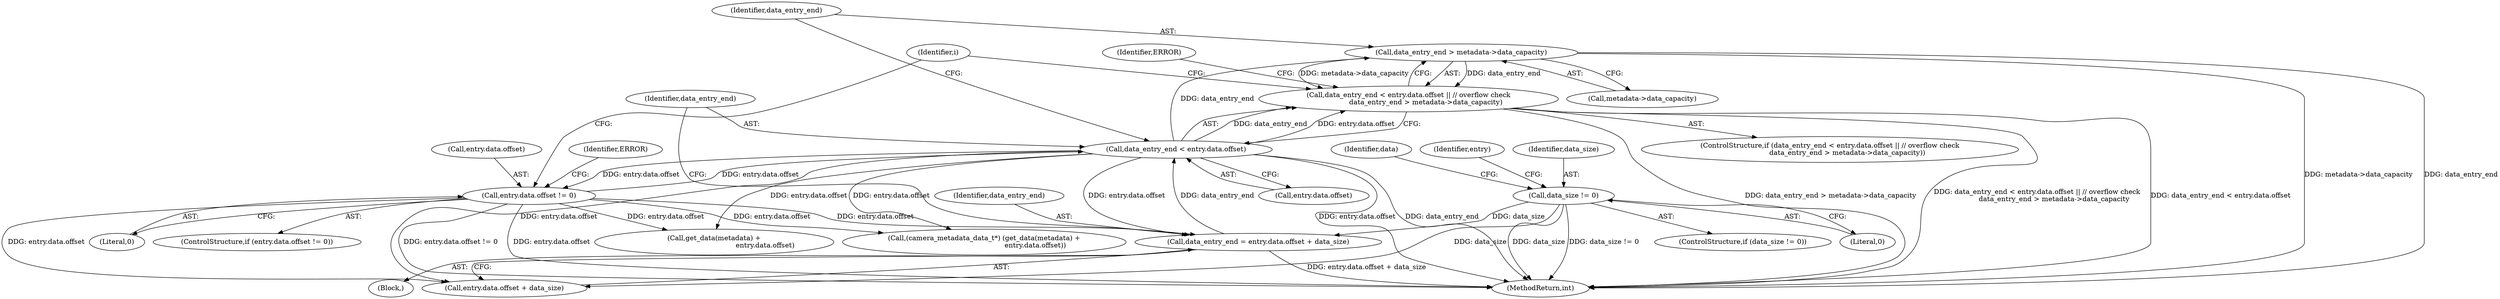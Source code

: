 digraph "0_Android_e9e44f797742f52996ebf307740dad58c28fd9b5_0@pointer" {
"1000472" [label="(Call,data_entry_end > metadata->data_capacity)"];
"1000465" [label="(Call,data_entry_end < entry.data.offset)"];
"1000454" [label="(Call,data_entry_end = entry.data.offset + data_size)"];
"1000489" [label="(Call,entry.data.offset != 0)"];
"1000425" [label="(Call,data_size != 0)"];
"1000464" [label="(Call,data_entry_end < entry.data.offset || // overflow check\n                data_entry_end > metadata->data_capacity)"];
"1000464" [label="(Call,data_entry_end < entry.data.offset || // overflow check\n                data_entry_end > metadata->data_capacity)"];
"1000465" [label="(Call,data_entry_end < entry.data.offset)"];
"1000498" [label="(Identifier,ERROR)"];
"1000489" [label="(Call,entry.data.offset != 0)"];
"1000425" [label="(Call,data_size != 0)"];
"1000311" [label="(Identifier,i)"];
"1000454" [label="(Call,data_entry_end = entry.data.offset + data_size)"];
"1000490" [label="(Call,entry.data.offset)"];
"1000484" [label="(Identifier,entry)"];
"1000463" [label="(ControlStructure,if (data_entry_end < entry.data.offset || // overflow check\n                data_entry_end > metadata->data_capacity))"];
"1000426" [label="(Identifier,data_size)"];
"1000479" [label="(Identifier,ERROR)"];
"1000432" [label="(Call,(camera_metadata_data_t*) (get_data(metadata) +\n                                               entry.data.offset))"];
"1000456" [label="(Call,entry.data.offset + data_size)"];
"1000466" [label="(Identifier,data_entry_end)"];
"1000473" [label="(Identifier,data_entry_end)"];
"1000431" [label="(Identifier,data)"];
"1000467" [label="(Call,entry.data.offset)"];
"1000434" [label="(Call,get_data(metadata) +\n                                               entry.data.offset)"];
"1000501" [label="(MethodReturn,int)"];
"1000495" [label="(Literal,0)"];
"1000424" [label="(ControlStructure,if (data_size != 0))"];
"1000428" [label="(Block,)"];
"1000488" [label="(ControlStructure,if (entry.data.offset != 0))"];
"1000427" [label="(Literal,0)"];
"1000472" [label="(Call,data_entry_end > metadata->data_capacity)"];
"1000455" [label="(Identifier,data_entry_end)"];
"1000474" [label="(Call,metadata->data_capacity)"];
"1000472" -> "1000464"  [label="AST: "];
"1000472" -> "1000474"  [label="CFG: "];
"1000473" -> "1000472"  [label="AST: "];
"1000474" -> "1000472"  [label="AST: "];
"1000464" -> "1000472"  [label="CFG: "];
"1000472" -> "1000501"  [label="DDG: metadata->data_capacity"];
"1000472" -> "1000501"  [label="DDG: data_entry_end"];
"1000472" -> "1000464"  [label="DDG: data_entry_end"];
"1000472" -> "1000464"  [label="DDG: metadata->data_capacity"];
"1000465" -> "1000472"  [label="DDG: data_entry_end"];
"1000465" -> "1000464"  [label="AST: "];
"1000465" -> "1000467"  [label="CFG: "];
"1000466" -> "1000465"  [label="AST: "];
"1000467" -> "1000465"  [label="AST: "];
"1000473" -> "1000465"  [label="CFG: "];
"1000464" -> "1000465"  [label="CFG: "];
"1000465" -> "1000501"  [label="DDG: entry.data.offset"];
"1000465" -> "1000501"  [label="DDG: data_entry_end"];
"1000465" -> "1000432"  [label="DDG: entry.data.offset"];
"1000465" -> "1000434"  [label="DDG: entry.data.offset"];
"1000465" -> "1000454"  [label="DDG: entry.data.offset"];
"1000465" -> "1000456"  [label="DDG: entry.data.offset"];
"1000465" -> "1000464"  [label="DDG: data_entry_end"];
"1000465" -> "1000464"  [label="DDG: entry.data.offset"];
"1000454" -> "1000465"  [label="DDG: data_entry_end"];
"1000489" -> "1000465"  [label="DDG: entry.data.offset"];
"1000465" -> "1000489"  [label="DDG: entry.data.offset"];
"1000454" -> "1000428"  [label="AST: "];
"1000454" -> "1000456"  [label="CFG: "];
"1000455" -> "1000454"  [label="AST: "];
"1000456" -> "1000454"  [label="AST: "];
"1000466" -> "1000454"  [label="CFG: "];
"1000454" -> "1000501"  [label="DDG: entry.data.offset + data_size"];
"1000489" -> "1000454"  [label="DDG: entry.data.offset"];
"1000425" -> "1000454"  [label="DDG: data_size"];
"1000489" -> "1000488"  [label="AST: "];
"1000489" -> "1000495"  [label="CFG: "];
"1000490" -> "1000489"  [label="AST: "];
"1000495" -> "1000489"  [label="AST: "];
"1000498" -> "1000489"  [label="CFG: "];
"1000311" -> "1000489"  [label="CFG: "];
"1000489" -> "1000501"  [label="DDG: entry.data.offset != 0"];
"1000489" -> "1000501"  [label="DDG: entry.data.offset"];
"1000489" -> "1000432"  [label="DDG: entry.data.offset"];
"1000489" -> "1000434"  [label="DDG: entry.data.offset"];
"1000489" -> "1000456"  [label="DDG: entry.data.offset"];
"1000425" -> "1000424"  [label="AST: "];
"1000425" -> "1000427"  [label="CFG: "];
"1000426" -> "1000425"  [label="AST: "];
"1000427" -> "1000425"  [label="AST: "];
"1000431" -> "1000425"  [label="CFG: "];
"1000484" -> "1000425"  [label="CFG: "];
"1000425" -> "1000501"  [label="DDG: data_size"];
"1000425" -> "1000501"  [label="DDG: data_size != 0"];
"1000425" -> "1000456"  [label="DDG: data_size"];
"1000464" -> "1000463"  [label="AST: "];
"1000479" -> "1000464"  [label="CFG: "];
"1000311" -> "1000464"  [label="CFG: "];
"1000464" -> "1000501"  [label="DDG: data_entry_end < entry.data.offset"];
"1000464" -> "1000501"  [label="DDG: data_entry_end > metadata->data_capacity"];
"1000464" -> "1000501"  [label="DDG: data_entry_end < entry.data.offset || // overflow check\n                data_entry_end > metadata->data_capacity"];
}
